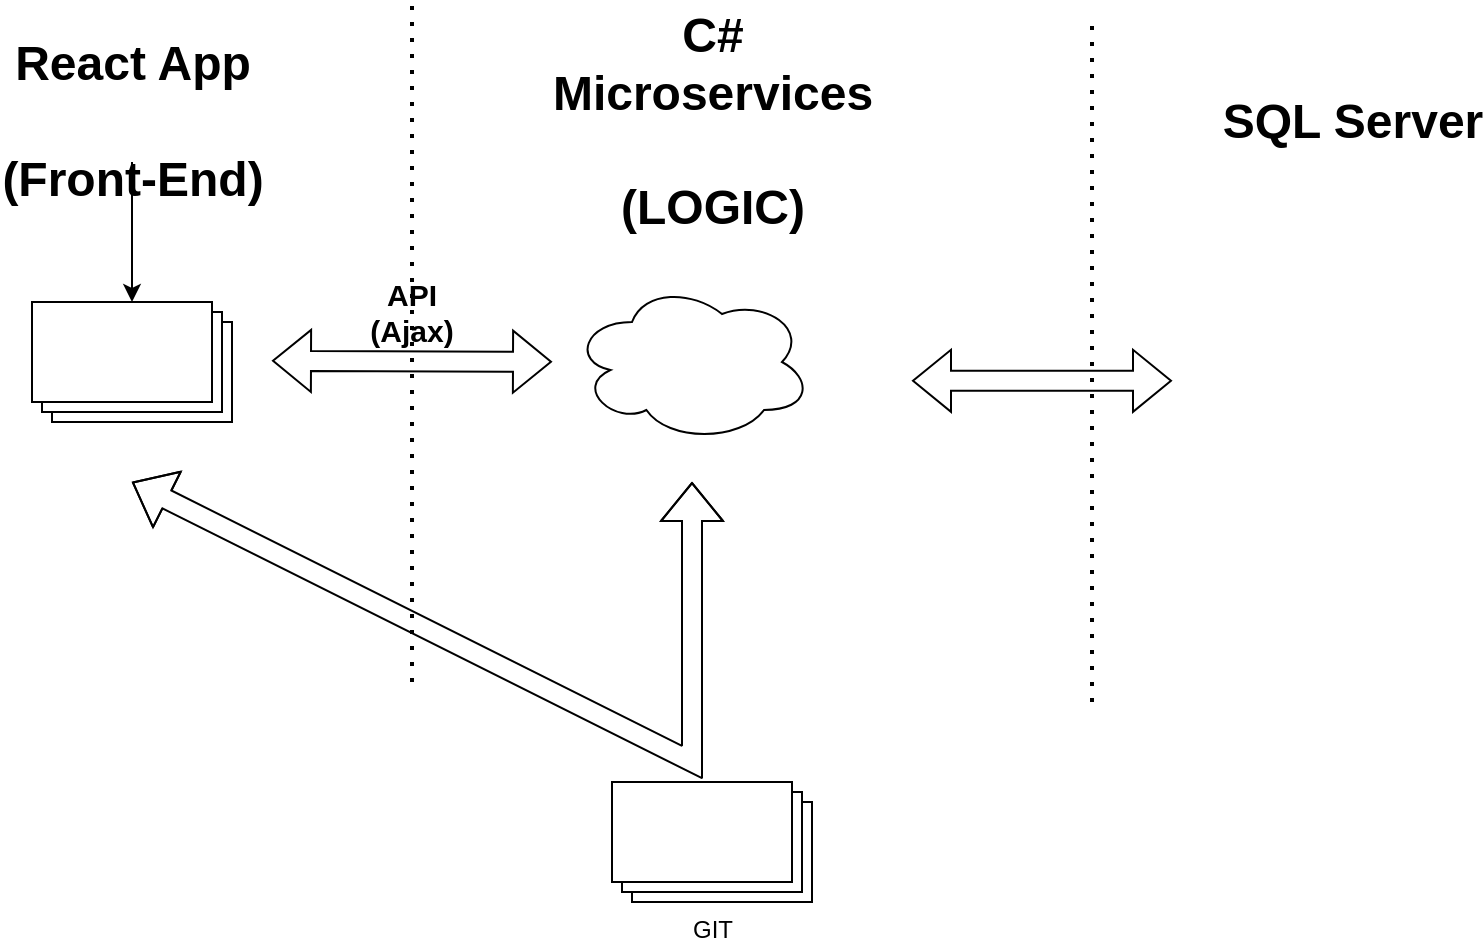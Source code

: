 <mxfile version="15.8.6" type="device"><diagram id="kgpKYQtTHZ0yAKxKKP6v" name="Page-1"><mxGraphModel dx="1021" dy="567" grid="1" gridSize="10" guides="1" tooltips="1" connect="1" arrows="1" fold="1" page="1" pageScale="1" pageWidth="850" pageHeight="1100" math="0" shadow="0"><root><mxCell id="0"/><mxCell id="1" parent="0"/><mxCell id="T0mOyPwM7XGOCVTAcnA_-2" value="" style="endArrow=none;dashed=1;html=1;dashPattern=1 3;strokeWidth=2;rounded=0;" edge="1" parent="1"><mxGeometry width="50" height="50" relative="1" as="geometry"><mxPoint x="600" y="400" as="sourcePoint"/><mxPoint x="600" y="60" as="targetPoint"/></mxGeometry></mxCell><mxCell id="T0mOyPwM7XGOCVTAcnA_-3" value="" style="endArrow=none;dashed=1;html=1;dashPattern=1 3;strokeWidth=2;rounded=0;" edge="1" parent="1"><mxGeometry width="50" height="50" relative="1" as="geometry"><mxPoint x="260" y="390" as="sourcePoint"/><mxPoint x="260" y="50" as="targetPoint"/></mxGeometry></mxCell><mxCell id="T0mOyPwM7XGOCVTAcnA_-5" value="" style="ellipse;shape=cloud;whiteSpace=wrap;html=1;" vertex="1" parent="1"><mxGeometry x="340" y="190" width="120" height="80" as="geometry"/></mxCell><mxCell id="T0mOyPwM7XGOCVTAcnA_-6" value="" style="verticalLabelPosition=bottom;verticalAlign=top;html=1;shape=mxgraph.basic.layered_rect;dx=10;outlineConnect=0;" vertex="1" parent="1"><mxGeometry x="70" y="200" width="100" height="60" as="geometry"/></mxCell><mxCell id="T0mOyPwM7XGOCVTAcnA_-7" value="" style="shape=flexArrow;endArrow=classic;startArrow=classic;html=1;rounded=0;" edge="1" parent="1"><mxGeometry width="100" height="100" relative="1" as="geometry"><mxPoint x="190" y="229.41" as="sourcePoint"/><mxPoint x="330" y="229.896" as="targetPoint"/></mxGeometry></mxCell><mxCell id="T0mOyPwM7XGOCVTAcnA_-8" value="" style="shape=flexArrow;endArrow=classic;startArrow=classic;html=1;rounded=0;" edge="1" parent="1"><mxGeometry width="100" height="100" relative="1" as="geometry"><mxPoint x="510" y="239.41" as="sourcePoint"/><mxPoint x="640" y="239.41" as="targetPoint"/></mxGeometry></mxCell><mxCell id="T0mOyPwM7XGOCVTAcnA_-17" value="" style="edgeStyle=orthogonalEdgeStyle;rounded=0;orthogonalLoop=1;jettySize=auto;html=1;" edge="1" parent="1" source="T0mOyPwM7XGOCVTAcnA_-9" target="T0mOyPwM7XGOCVTAcnA_-6"><mxGeometry relative="1" as="geometry"/></mxCell><mxCell id="T0mOyPwM7XGOCVTAcnA_-9" value="React App&lt;br&gt;&lt;br&gt;(Front-End)" style="text;strokeColor=none;fillColor=none;html=1;fontSize=24;fontStyle=1;verticalAlign=middle;align=center;" vertex="1" parent="1"><mxGeometry x="70" y="90" width="100" height="40" as="geometry"/></mxCell><mxCell id="T0mOyPwM7XGOCVTAcnA_-10" value="C#&lt;br&gt;Microservices&lt;br&gt;&lt;br&gt;(LOGIC)" style="text;strokeColor=none;fillColor=none;html=1;fontSize=24;fontStyle=1;verticalAlign=middle;align=center;" vertex="1" parent="1"><mxGeometry x="360" y="90" width="100" height="40" as="geometry"/></mxCell><mxCell id="T0mOyPwM7XGOCVTAcnA_-11" value="SQL Server" style="text;strokeColor=none;fillColor=none;html=1;fontSize=24;fontStyle=1;verticalAlign=middle;align=center;" vertex="1" parent="1"><mxGeometry x="680" y="90" width="100" height="40" as="geometry"/></mxCell><mxCell id="T0mOyPwM7XGOCVTAcnA_-13" value="GIT" style="verticalLabelPosition=bottom;verticalAlign=top;html=1;shape=mxgraph.basic.layered_rect;dx=10;outlineConnect=0;" vertex="1" parent="1"><mxGeometry x="360" y="440" width="100" height="60" as="geometry"/></mxCell><mxCell id="T0mOyPwM7XGOCVTAcnA_-16" value="" style="shape=flexArrow;endArrow=classic;startArrow=classic;html=1;rounded=0;" edge="1" parent="1"><mxGeometry width="100" height="100" relative="1" as="geometry"><mxPoint x="400" y="290" as="sourcePoint"/><mxPoint x="120" y="290" as="targetPoint"/><Array as="points"><mxPoint x="400" y="430"/></Array></mxGeometry></mxCell><mxCell id="T0mOyPwM7XGOCVTAcnA_-23" value="&lt;b&gt;&lt;font style=&quot;font-size: 15px&quot;&gt;API (Ajax)&lt;/font&gt;&lt;/b&gt;" style="text;html=1;strokeColor=none;fillColor=none;align=center;verticalAlign=middle;whiteSpace=wrap;rounded=0;" vertex="1" parent="1"><mxGeometry x="230" y="190" width="60" height="30" as="geometry"/></mxCell></root></mxGraphModel></diagram></mxfile>